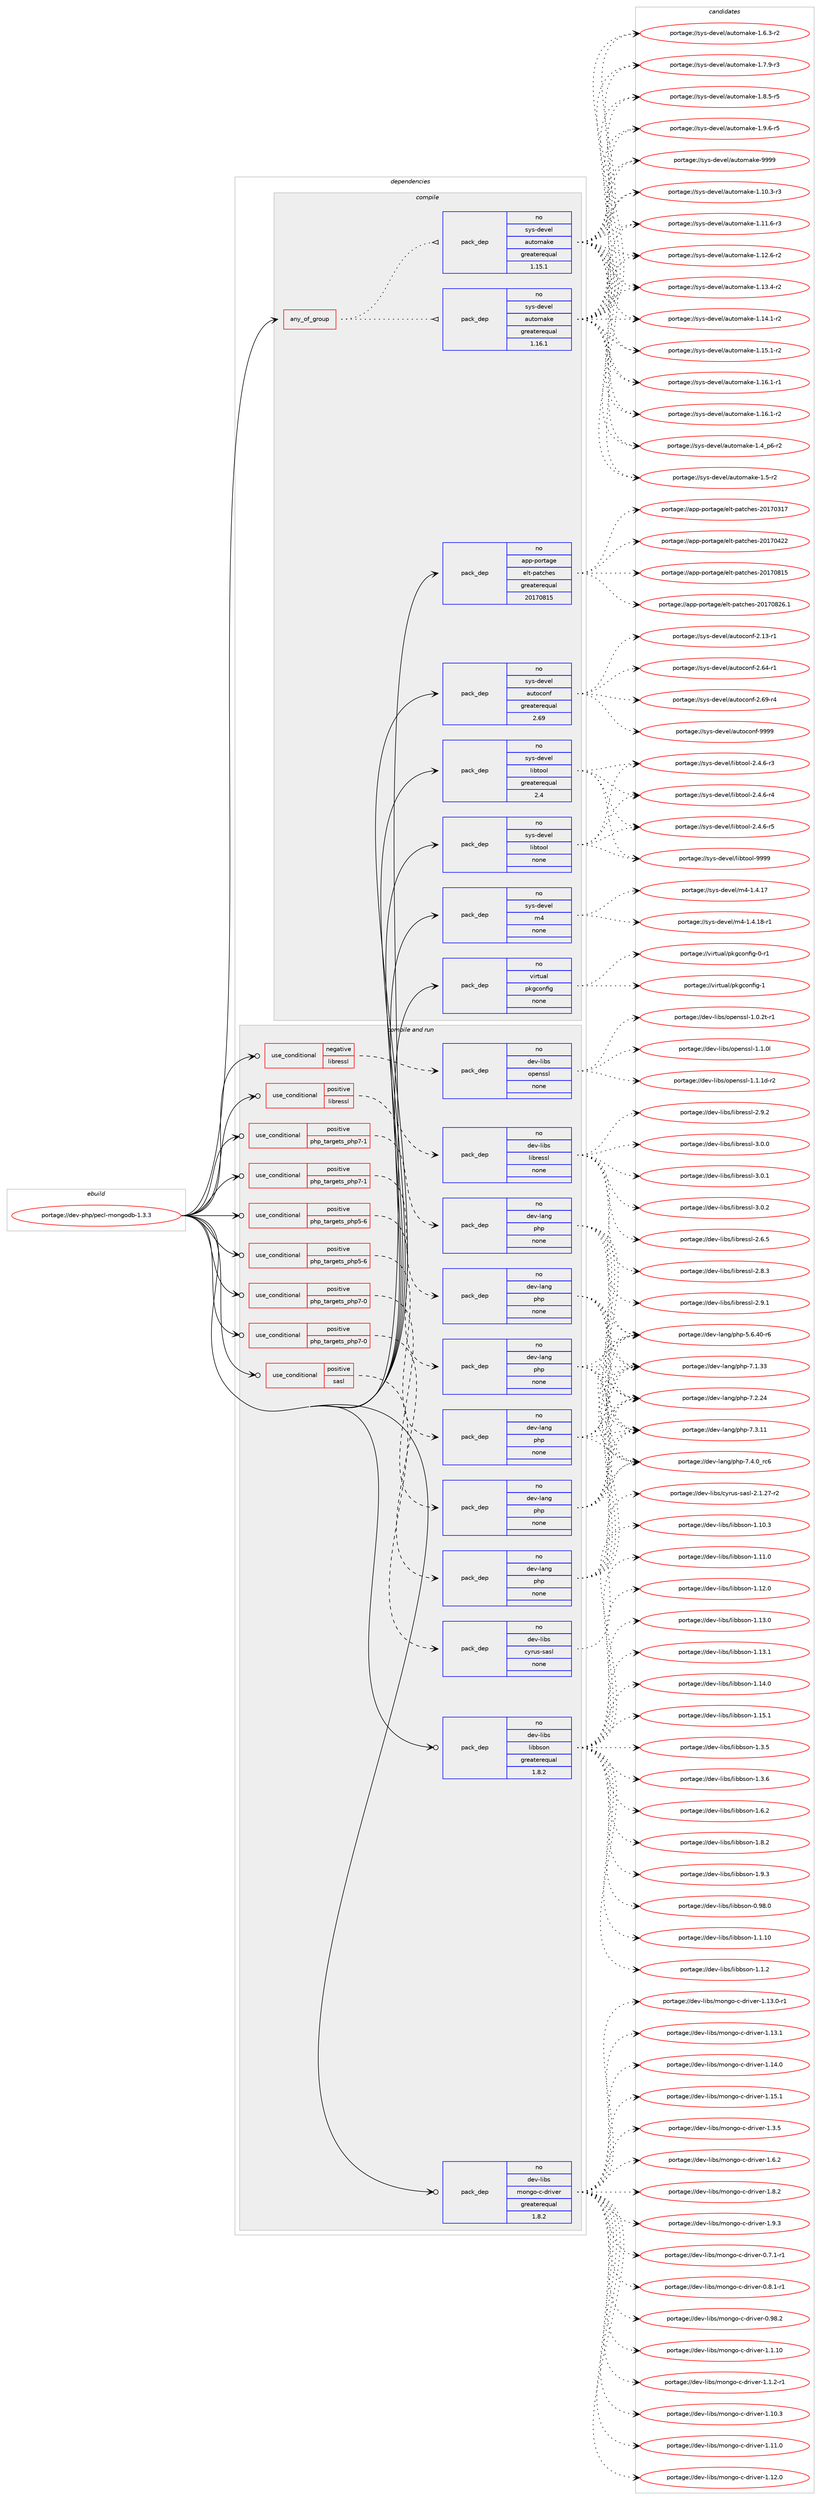 digraph prolog {

# *************
# Graph options
# *************

newrank=true;
concentrate=true;
compound=true;
graph [rankdir=LR,fontname=Helvetica,fontsize=10,ranksep=1.5];#, ranksep=2.5, nodesep=0.2];
edge  [arrowhead=vee];
node  [fontname=Helvetica,fontsize=10];

# **********
# The ebuild
# **********

subgraph cluster_leftcol {
color=gray;
rank=same;
label=<<i>ebuild</i>>;
id [label="portage://dev-php/pecl-mongodb-1.3.3", color=red, width=4, href="../dev-php/pecl-mongodb-1.3.3.svg"];
}

# ****************
# The dependencies
# ****************

subgraph cluster_midcol {
color=gray;
label=<<i>dependencies</i>>;
subgraph cluster_compile {
fillcolor="#eeeeee";
style=filled;
label=<<i>compile</i>>;
subgraph any3179 {
dependency125510 [label=<<TABLE BORDER="0" CELLBORDER="1" CELLSPACING="0" CELLPADDING="4"><TR><TD CELLPADDING="10">any_of_group</TD></TR></TABLE>>, shape=none, color=red];subgraph pack97944 {
dependency125511 [label=<<TABLE BORDER="0" CELLBORDER="1" CELLSPACING="0" CELLPADDING="4" WIDTH="220"><TR><TD ROWSPAN="6" CELLPADDING="30">pack_dep</TD></TR><TR><TD WIDTH="110">no</TD></TR><TR><TD>sys-devel</TD></TR><TR><TD>automake</TD></TR><TR><TD>greaterequal</TD></TR><TR><TD>1.16.1</TD></TR></TABLE>>, shape=none, color=blue];
}
dependency125510:e -> dependency125511:w [weight=20,style="dotted",arrowhead="oinv"];
subgraph pack97945 {
dependency125512 [label=<<TABLE BORDER="0" CELLBORDER="1" CELLSPACING="0" CELLPADDING="4" WIDTH="220"><TR><TD ROWSPAN="6" CELLPADDING="30">pack_dep</TD></TR><TR><TD WIDTH="110">no</TD></TR><TR><TD>sys-devel</TD></TR><TR><TD>automake</TD></TR><TR><TD>greaterequal</TD></TR><TR><TD>1.15.1</TD></TR></TABLE>>, shape=none, color=blue];
}
dependency125510:e -> dependency125512:w [weight=20,style="dotted",arrowhead="oinv"];
}
id:e -> dependency125510:w [weight=20,style="solid",arrowhead="vee"];
subgraph pack97946 {
dependency125513 [label=<<TABLE BORDER="0" CELLBORDER="1" CELLSPACING="0" CELLPADDING="4" WIDTH="220"><TR><TD ROWSPAN="6" CELLPADDING="30">pack_dep</TD></TR><TR><TD WIDTH="110">no</TD></TR><TR><TD>app-portage</TD></TR><TR><TD>elt-patches</TD></TR><TR><TD>greaterequal</TD></TR><TR><TD>20170815</TD></TR></TABLE>>, shape=none, color=blue];
}
id:e -> dependency125513:w [weight=20,style="solid",arrowhead="vee"];
subgraph pack97947 {
dependency125514 [label=<<TABLE BORDER="0" CELLBORDER="1" CELLSPACING="0" CELLPADDING="4" WIDTH="220"><TR><TD ROWSPAN="6" CELLPADDING="30">pack_dep</TD></TR><TR><TD WIDTH="110">no</TD></TR><TR><TD>sys-devel</TD></TR><TR><TD>autoconf</TD></TR><TR><TD>greaterequal</TD></TR><TR><TD>2.69</TD></TR></TABLE>>, shape=none, color=blue];
}
id:e -> dependency125514:w [weight=20,style="solid",arrowhead="vee"];
subgraph pack97948 {
dependency125515 [label=<<TABLE BORDER="0" CELLBORDER="1" CELLSPACING="0" CELLPADDING="4" WIDTH="220"><TR><TD ROWSPAN="6" CELLPADDING="30">pack_dep</TD></TR><TR><TD WIDTH="110">no</TD></TR><TR><TD>sys-devel</TD></TR><TR><TD>libtool</TD></TR><TR><TD>greaterequal</TD></TR><TR><TD>2.4</TD></TR></TABLE>>, shape=none, color=blue];
}
id:e -> dependency125515:w [weight=20,style="solid",arrowhead="vee"];
subgraph pack97949 {
dependency125516 [label=<<TABLE BORDER="0" CELLBORDER="1" CELLSPACING="0" CELLPADDING="4" WIDTH="220"><TR><TD ROWSPAN="6" CELLPADDING="30">pack_dep</TD></TR><TR><TD WIDTH="110">no</TD></TR><TR><TD>sys-devel</TD></TR><TR><TD>libtool</TD></TR><TR><TD>none</TD></TR><TR><TD></TD></TR></TABLE>>, shape=none, color=blue];
}
id:e -> dependency125516:w [weight=20,style="solid",arrowhead="vee"];
subgraph pack97950 {
dependency125517 [label=<<TABLE BORDER="0" CELLBORDER="1" CELLSPACING="0" CELLPADDING="4" WIDTH="220"><TR><TD ROWSPAN="6" CELLPADDING="30">pack_dep</TD></TR><TR><TD WIDTH="110">no</TD></TR><TR><TD>sys-devel</TD></TR><TR><TD>m4</TD></TR><TR><TD>none</TD></TR><TR><TD></TD></TR></TABLE>>, shape=none, color=blue];
}
id:e -> dependency125517:w [weight=20,style="solid",arrowhead="vee"];
subgraph pack97951 {
dependency125518 [label=<<TABLE BORDER="0" CELLBORDER="1" CELLSPACING="0" CELLPADDING="4" WIDTH="220"><TR><TD ROWSPAN="6" CELLPADDING="30">pack_dep</TD></TR><TR><TD WIDTH="110">no</TD></TR><TR><TD>virtual</TD></TR><TR><TD>pkgconfig</TD></TR><TR><TD>none</TD></TR><TR><TD></TD></TR></TABLE>>, shape=none, color=blue];
}
id:e -> dependency125518:w [weight=20,style="solid",arrowhead="vee"];
}
subgraph cluster_compileandrun {
fillcolor="#eeeeee";
style=filled;
label=<<i>compile and run</i>>;
subgraph cond24322 {
dependency125519 [label=<<TABLE BORDER="0" CELLBORDER="1" CELLSPACING="0" CELLPADDING="4"><TR><TD ROWSPAN="3" CELLPADDING="10">use_conditional</TD></TR><TR><TD>negative</TD></TR><TR><TD>libressl</TD></TR></TABLE>>, shape=none, color=red];
subgraph pack97952 {
dependency125520 [label=<<TABLE BORDER="0" CELLBORDER="1" CELLSPACING="0" CELLPADDING="4" WIDTH="220"><TR><TD ROWSPAN="6" CELLPADDING="30">pack_dep</TD></TR><TR><TD WIDTH="110">no</TD></TR><TR><TD>dev-libs</TD></TR><TR><TD>openssl</TD></TR><TR><TD>none</TD></TR><TR><TD></TD></TR></TABLE>>, shape=none, color=blue];
}
dependency125519:e -> dependency125520:w [weight=20,style="dashed",arrowhead="vee"];
}
id:e -> dependency125519:w [weight=20,style="solid",arrowhead="odotvee"];
subgraph cond24323 {
dependency125521 [label=<<TABLE BORDER="0" CELLBORDER="1" CELLSPACING="0" CELLPADDING="4"><TR><TD ROWSPAN="3" CELLPADDING="10">use_conditional</TD></TR><TR><TD>positive</TD></TR><TR><TD>libressl</TD></TR></TABLE>>, shape=none, color=red];
subgraph pack97953 {
dependency125522 [label=<<TABLE BORDER="0" CELLBORDER="1" CELLSPACING="0" CELLPADDING="4" WIDTH="220"><TR><TD ROWSPAN="6" CELLPADDING="30">pack_dep</TD></TR><TR><TD WIDTH="110">no</TD></TR><TR><TD>dev-libs</TD></TR><TR><TD>libressl</TD></TR><TR><TD>none</TD></TR><TR><TD></TD></TR></TABLE>>, shape=none, color=blue];
}
dependency125521:e -> dependency125522:w [weight=20,style="dashed",arrowhead="vee"];
}
id:e -> dependency125521:w [weight=20,style="solid",arrowhead="odotvee"];
subgraph cond24324 {
dependency125523 [label=<<TABLE BORDER="0" CELLBORDER="1" CELLSPACING="0" CELLPADDING="4"><TR><TD ROWSPAN="3" CELLPADDING="10">use_conditional</TD></TR><TR><TD>positive</TD></TR><TR><TD>php_targets_php5-6</TD></TR></TABLE>>, shape=none, color=red];
subgraph pack97954 {
dependency125524 [label=<<TABLE BORDER="0" CELLBORDER="1" CELLSPACING="0" CELLPADDING="4" WIDTH="220"><TR><TD ROWSPAN="6" CELLPADDING="30">pack_dep</TD></TR><TR><TD WIDTH="110">no</TD></TR><TR><TD>dev-lang</TD></TR><TR><TD>php</TD></TR><TR><TD>none</TD></TR><TR><TD></TD></TR></TABLE>>, shape=none, color=blue];
}
dependency125523:e -> dependency125524:w [weight=20,style="dashed",arrowhead="vee"];
}
id:e -> dependency125523:w [weight=20,style="solid",arrowhead="odotvee"];
subgraph cond24325 {
dependency125525 [label=<<TABLE BORDER="0" CELLBORDER="1" CELLSPACING="0" CELLPADDING="4"><TR><TD ROWSPAN="3" CELLPADDING="10">use_conditional</TD></TR><TR><TD>positive</TD></TR><TR><TD>php_targets_php5-6</TD></TR></TABLE>>, shape=none, color=red];
subgraph pack97955 {
dependency125526 [label=<<TABLE BORDER="0" CELLBORDER="1" CELLSPACING="0" CELLPADDING="4" WIDTH="220"><TR><TD ROWSPAN="6" CELLPADDING="30">pack_dep</TD></TR><TR><TD WIDTH="110">no</TD></TR><TR><TD>dev-lang</TD></TR><TR><TD>php</TD></TR><TR><TD>none</TD></TR><TR><TD></TD></TR></TABLE>>, shape=none, color=blue];
}
dependency125525:e -> dependency125526:w [weight=20,style="dashed",arrowhead="vee"];
}
id:e -> dependency125525:w [weight=20,style="solid",arrowhead="odotvee"];
subgraph cond24326 {
dependency125527 [label=<<TABLE BORDER="0" CELLBORDER="1" CELLSPACING="0" CELLPADDING="4"><TR><TD ROWSPAN="3" CELLPADDING="10">use_conditional</TD></TR><TR><TD>positive</TD></TR><TR><TD>php_targets_php7-0</TD></TR></TABLE>>, shape=none, color=red];
subgraph pack97956 {
dependency125528 [label=<<TABLE BORDER="0" CELLBORDER="1" CELLSPACING="0" CELLPADDING="4" WIDTH="220"><TR><TD ROWSPAN="6" CELLPADDING="30">pack_dep</TD></TR><TR><TD WIDTH="110">no</TD></TR><TR><TD>dev-lang</TD></TR><TR><TD>php</TD></TR><TR><TD>none</TD></TR><TR><TD></TD></TR></TABLE>>, shape=none, color=blue];
}
dependency125527:e -> dependency125528:w [weight=20,style="dashed",arrowhead="vee"];
}
id:e -> dependency125527:w [weight=20,style="solid",arrowhead="odotvee"];
subgraph cond24327 {
dependency125529 [label=<<TABLE BORDER="0" CELLBORDER="1" CELLSPACING="0" CELLPADDING="4"><TR><TD ROWSPAN="3" CELLPADDING="10">use_conditional</TD></TR><TR><TD>positive</TD></TR><TR><TD>php_targets_php7-0</TD></TR></TABLE>>, shape=none, color=red];
subgraph pack97957 {
dependency125530 [label=<<TABLE BORDER="0" CELLBORDER="1" CELLSPACING="0" CELLPADDING="4" WIDTH="220"><TR><TD ROWSPAN="6" CELLPADDING="30">pack_dep</TD></TR><TR><TD WIDTH="110">no</TD></TR><TR><TD>dev-lang</TD></TR><TR><TD>php</TD></TR><TR><TD>none</TD></TR><TR><TD></TD></TR></TABLE>>, shape=none, color=blue];
}
dependency125529:e -> dependency125530:w [weight=20,style="dashed",arrowhead="vee"];
}
id:e -> dependency125529:w [weight=20,style="solid",arrowhead="odotvee"];
subgraph cond24328 {
dependency125531 [label=<<TABLE BORDER="0" CELLBORDER="1" CELLSPACING="0" CELLPADDING="4"><TR><TD ROWSPAN="3" CELLPADDING="10">use_conditional</TD></TR><TR><TD>positive</TD></TR><TR><TD>php_targets_php7-1</TD></TR></TABLE>>, shape=none, color=red];
subgraph pack97958 {
dependency125532 [label=<<TABLE BORDER="0" CELLBORDER="1" CELLSPACING="0" CELLPADDING="4" WIDTH="220"><TR><TD ROWSPAN="6" CELLPADDING="30">pack_dep</TD></TR><TR><TD WIDTH="110">no</TD></TR><TR><TD>dev-lang</TD></TR><TR><TD>php</TD></TR><TR><TD>none</TD></TR><TR><TD></TD></TR></TABLE>>, shape=none, color=blue];
}
dependency125531:e -> dependency125532:w [weight=20,style="dashed",arrowhead="vee"];
}
id:e -> dependency125531:w [weight=20,style="solid",arrowhead="odotvee"];
subgraph cond24329 {
dependency125533 [label=<<TABLE BORDER="0" CELLBORDER="1" CELLSPACING="0" CELLPADDING="4"><TR><TD ROWSPAN="3" CELLPADDING="10">use_conditional</TD></TR><TR><TD>positive</TD></TR><TR><TD>php_targets_php7-1</TD></TR></TABLE>>, shape=none, color=red];
subgraph pack97959 {
dependency125534 [label=<<TABLE BORDER="0" CELLBORDER="1" CELLSPACING="0" CELLPADDING="4" WIDTH="220"><TR><TD ROWSPAN="6" CELLPADDING="30">pack_dep</TD></TR><TR><TD WIDTH="110">no</TD></TR><TR><TD>dev-lang</TD></TR><TR><TD>php</TD></TR><TR><TD>none</TD></TR><TR><TD></TD></TR></TABLE>>, shape=none, color=blue];
}
dependency125533:e -> dependency125534:w [weight=20,style="dashed",arrowhead="vee"];
}
id:e -> dependency125533:w [weight=20,style="solid",arrowhead="odotvee"];
subgraph cond24330 {
dependency125535 [label=<<TABLE BORDER="0" CELLBORDER="1" CELLSPACING="0" CELLPADDING="4"><TR><TD ROWSPAN="3" CELLPADDING="10">use_conditional</TD></TR><TR><TD>positive</TD></TR><TR><TD>sasl</TD></TR></TABLE>>, shape=none, color=red];
subgraph pack97960 {
dependency125536 [label=<<TABLE BORDER="0" CELLBORDER="1" CELLSPACING="0" CELLPADDING="4" WIDTH="220"><TR><TD ROWSPAN="6" CELLPADDING="30">pack_dep</TD></TR><TR><TD WIDTH="110">no</TD></TR><TR><TD>dev-libs</TD></TR><TR><TD>cyrus-sasl</TD></TR><TR><TD>none</TD></TR><TR><TD></TD></TR></TABLE>>, shape=none, color=blue];
}
dependency125535:e -> dependency125536:w [weight=20,style="dashed",arrowhead="vee"];
}
id:e -> dependency125535:w [weight=20,style="solid",arrowhead="odotvee"];
subgraph pack97961 {
dependency125537 [label=<<TABLE BORDER="0" CELLBORDER="1" CELLSPACING="0" CELLPADDING="4" WIDTH="220"><TR><TD ROWSPAN="6" CELLPADDING="30">pack_dep</TD></TR><TR><TD WIDTH="110">no</TD></TR><TR><TD>dev-libs</TD></TR><TR><TD>libbson</TD></TR><TR><TD>greaterequal</TD></TR><TR><TD>1.8.2</TD></TR></TABLE>>, shape=none, color=blue];
}
id:e -> dependency125537:w [weight=20,style="solid",arrowhead="odotvee"];
subgraph pack97962 {
dependency125538 [label=<<TABLE BORDER="0" CELLBORDER="1" CELLSPACING="0" CELLPADDING="4" WIDTH="220"><TR><TD ROWSPAN="6" CELLPADDING="30">pack_dep</TD></TR><TR><TD WIDTH="110">no</TD></TR><TR><TD>dev-libs</TD></TR><TR><TD>mongo-c-driver</TD></TR><TR><TD>greaterequal</TD></TR><TR><TD>1.8.2</TD></TR></TABLE>>, shape=none, color=blue];
}
id:e -> dependency125538:w [weight=20,style="solid",arrowhead="odotvee"];
}
subgraph cluster_run {
fillcolor="#eeeeee";
style=filled;
label=<<i>run</i>>;
}
}

# **************
# The candidates
# **************

subgraph cluster_choices {
rank=same;
color=gray;
label=<<i>candidates</i>>;

subgraph choice97944 {
color=black;
nodesep=1;
choiceportage11512111545100101118101108479711711611110997107101454946494846514511451 [label="portage://sys-devel/automake-1.10.3-r3", color=red, width=4,href="../sys-devel/automake-1.10.3-r3.svg"];
choiceportage11512111545100101118101108479711711611110997107101454946494946544511451 [label="portage://sys-devel/automake-1.11.6-r3", color=red, width=4,href="../sys-devel/automake-1.11.6-r3.svg"];
choiceportage11512111545100101118101108479711711611110997107101454946495046544511450 [label="portage://sys-devel/automake-1.12.6-r2", color=red, width=4,href="../sys-devel/automake-1.12.6-r2.svg"];
choiceportage11512111545100101118101108479711711611110997107101454946495146524511450 [label="portage://sys-devel/automake-1.13.4-r2", color=red, width=4,href="../sys-devel/automake-1.13.4-r2.svg"];
choiceportage11512111545100101118101108479711711611110997107101454946495246494511450 [label="portage://sys-devel/automake-1.14.1-r2", color=red, width=4,href="../sys-devel/automake-1.14.1-r2.svg"];
choiceportage11512111545100101118101108479711711611110997107101454946495346494511450 [label="portage://sys-devel/automake-1.15.1-r2", color=red, width=4,href="../sys-devel/automake-1.15.1-r2.svg"];
choiceportage11512111545100101118101108479711711611110997107101454946495446494511449 [label="portage://sys-devel/automake-1.16.1-r1", color=red, width=4,href="../sys-devel/automake-1.16.1-r1.svg"];
choiceportage11512111545100101118101108479711711611110997107101454946495446494511450 [label="portage://sys-devel/automake-1.16.1-r2", color=red, width=4,href="../sys-devel/automake-1.16.1-r2.svg"];
choiceportage115121115451001011181011084797117116111109971071014549465295112544511450 [label="portage://sys-devel/automake-1.4_p6-r2", color=red, width=4,href="../sys-devel/automake-1.4_p6-r2.svg"];
choiceportage11512111545100101118101108479711711611110997107101454946534511450 [label="portage://sys-devel/automake-1.5-r2", color=red, width=4,href="../sys-devel/automake-1.5-r2.svg"];
choiceportage115121115451001011181011084797117116111109971071014549465446514511450 [label="portage://sys-devel/automake-1.6.3-r2", color=red, width=4,href="../sys-devel/automake-1.6.3-r2.svg"];
choiceportage115121115451001011181011084797117116111109971071014549465546574511451 [label="portage://sys-devel/automake-1.7.9-r3", color=red, width=4,href="../sys-devel/automake-1.7.9-r3.svg"];
choiceportage115121115451001011181011084797117116111109971071014549465646534511453 [label="portage://sys-devel/automake-1.8.5-r5", color=red, width=4,href="../sys-devel/automake-1.8.5-r5.svg"];
choiceportage115121115451001011181011084797117116111109971071014549465746544511453 [label="portage://sys-devel/automake-1.9.6-r5", color=red, width=4,href="../sys-devel/automake-1.9.6-r5.svg"];
choiceportage115121115451001011181011084797117116111109971071014557575757 [label="portage://sys-devel/automake-9999", color=red, width=4,href="../sys-devel/automake-9999.svg"];
dependency125511:e -> choiceportage11512111545100101118101108479711711611110997107101454946494846514511451:w [style=dotted,weight="100"];
dependency125511:e -> choiceportage11512111545100101118101108479711711611110997107101454946494946544511451:w [style=dotted,weight="100"];
dependency125511:e -> choiceportage11512111545100101118101108479711711611110997107101454946495046544511450:w [style=dotted,weight="100"];
dependency125511:e -> choiceportage11512111545100101118101108479711711611110997107101454946495146524511450:w [style=dotted,weight="100"];
dependency125511:e -> choiceportage11512111545100101118101108479711711611110997107101454946495246494511450:w [style=dotted,weight="100"];
dependency125511:e -> choiceportage11512111545100101118101108479711711611110997107101454946495346494511450:w [style=dotted,weight="100"];
dependency125511:e -> choiceportage11512111545100101118101108479711711611110997107101454946495446494511449:w [style=dotted,weight="100"];
dependency125511:e -> choiceportage11512111545100101118101108479711711611110997107101454946495446494511450:w [style=dotted,weight="100"];
dependency125511:e -> choiceportage115121115451001011181011084797117116111109971071014549465295112544511450:w [style=dotted,weight="100"];
dependency125511:e -> choiceportage11512111545100101118101108479711711611110997107101454946534511450:w [style=dotted,weight="100"];
dependency125511:e -> choiceportage115121115451001011181011084797117116111109971071014549465446514511450:w [style=dotted,weight="100"];
dependency125511:e -> choiceportage115121115451001011181011084797117116111109971071014549465546574511451:w [style=dotted,weight="100"];
dependency125511:e -> choiceportage115121115451001011181011084797117116111109971071014549465646534511453:w [style=dotted,weight="100"];
dependency125511:e -> choiceportage115121115451001011181011084797117116111109971071014549465746544511453:w [style=dotted,weight="100"];
dependency125511:e -> choiceportage115121115451001011181011084797117116111109971071014557575757:w [style=dotted,weight="100"];
}
subgraph choice97945 {
color=black;
nodesep=1;
choiceportage11512111545100101118101108479711711611110997107101454946494846514511451 [label="portage://sys-devel/automake-1.10.3-r3", color=red, width=4,href="../sys-devel/automake-1.10.3-r3.svg"];
choiceportage11512111545100101118101108479711711611110997107101454946494946544511451 [label="portage://sys-devel/automake-1.11.6-r3", color=red, width=4,href="../sys-devel/automake-1.11.6-r3.svg"];
choiceportage11512111545100101118101108479711711611110997107101454946495046544511450 [label="portage://sys-devel/automake-1.12.6-r2", color=red, width=4,href="../sys-devel/automake-1.12.6-r2.svg"];
choiceportage11512111545100101118101108479711711611110997107101454946495146524511450 [label="portage://sys-devel/automake-1.13.4-r2", color=red, width=4,href="../sys-devel/automake-1.13.4-r2.svg"];
choiceportage11512111545100101118101108479711711611110997107101454946495246494511450 [label="portage://sys-devel/automake-1.14.1-r2", color=red, width=4,href="../sys-devel/automake-1.14.1-r2.svg"];
choiceportage11512111545100101118101108479711711611110997107101454946495346494511450 [label="portage://sys-devel/automake-1.15.1-r2", color=red, width=4,href="../sys-devel/automake-1.15.1-r2.svg"];
choiceportage11512111545100101118101108479711711611110997107101454946495446494511449 [label="portage://sys-devel/automake-1.16.1-r1", color=red, width=4,href="../sys-devel/automake-1.16.1-r1.svg"];
choiceportage11512111545100101118101108479711711611110997107101454946495446494511450 [label="portage://sys-devel/automake-1.16.1-r2", color=red, width=4,href="../sys-devel/automake-1.16.1-r2.svg"];
choiceportage115121115451001011181011084797117116111109971071014549465295112544511450 [label="portage://sys-devel/automake-1.4_p6-r2", color=red, width=4,href="../sys-devel/automake-1.4_p6-r2.svg"];
choiceportage11512111545100101118101108479711711611110997107101454946534511450 [label="portage://sys-devel/automake-1.5-r2", color=red, width=4,href="../sys-devel/automake-1.5-r2.svg"];
choiceportage115121115451001011181011084797117116111109971071014549465446514511450 [label="portage://sys-devel/automake-1.6.3-r2", color=red, width=4,href="../sys-devel/automake-1.6.3-r2.svg"];
choiceportage115121115451001011181011084797117116111109971071014549465546574511451 [label="portage://sys-devel/automake-1.7.9-r3", color=red, width=4,href="../sys-devel/automake-1.7.9-r3.svg"];
choiceportage115121115451001011181011084797117116111109971071014549465646534511453 [label="portage://sys-devel/automake-1.8.5-r5", color=red, width=4,href="../sys-devel/automake-1.8.5-r5.svg"];
choiceportage115121115451001011181011084797117116111109971071014549465746544511453 [label="portage://sys-devel/automake-1.9.6-r5", color=red, width=4,href="../sys-devel/automake-1.9.6-r5.svg"];
choiceportage115121115451001011181011084797117116111109971071014557575757 [label="portage://sys-devel/automake-9999", color=red, width=4,href="../sys-devel/automake-9999.svg"];
dependency125512:e -> choiceportage11512111545100101118101108479711711611110997107101454946494846514511451:w [style=dotted,weight="100"];
dependency125512:e -> choiceportage11512111545100101118101108479711711611110997107101454946494946544511451:w [style=dotted,weight="100"];
dependency125512:e -> choiceportage11512111545100101118101108479711711611110997107101454946495046544511450:w [style=dotted,weight="100"];
dependency125512:e -> choiceportage11512111545100101118101108479711711611110997107101454946495146524511450:w [style=dotted,weight="100"];
dependency125512:e -> choiceportage11512111545100101118101108479711711611110997107101454946495246494511450:w [style=dotted,weight="100"];
dependency125512:e -> choiceportage11512111545100101118101108479711711611110997107101454946495346494511450:w [style=dotted,weight="100"];
dependency125512:e -> choiceportage11512111545100101118101108479711711611110997107101454946495446494511449:w [style=dotted,weight="100"];
dependency125512:e -> choiceportage11512111545100101118101108479711711611110997107101454946495446494511450:w [style=dotted,weight="100"];
dependency125512:e -> choiceportage115121115451001011181011084797117116111109971071014549465295112544511450:w [style=dotted,weight="100"];
dependency125512:e -> choiceportage11512111545100101118101108479711711611110997107101454946534511450:w [style=dotted,weight="100"];
dependency125512:e -> choiceportage115121115451001011181011084797117116111109971071014549465446514511450:w [style=dotted,weight="100"];
dependency125512:e -> choiceportage115121115451001011181011084797117116111109971071014549465546574511451:w [style=dotted,weight="100"];
dependency125512:e -> choiceportage115121115451001011181011084797117116111109971071014549465646534511453:w [style=dotted,weight="100"];
dependency125512:e -> choiceportage115121115451001011181011084797117116111109971071014549465746544511453:w [style=dotted,weight="100"];
dependency125512:e -> choiceportage115121115451001011181011084797117116111109971071014557575757:w [style=dotted,weight="100"];
}
subgraph choice97946 {
color=black;
nodesep=1;
choiceportage97112112451121111141169710310147101108116451129711699104101115455048495548514955 [label="portage://app-portage/elt-patches-20170317", color=red, width=4,href="../app-portage/elt-patches-20170317.svg"];
choiceportage97112112451121111141169710310147101108116451129711699104101115455048495548525050 [label="portage://app-portage/elt-patches-20170422", color=red, width=4,href="../app-portage/elt-patches-20170422.svg"];
choiceportage97112112451121111141169710310147101108116451129711699104101115455048495548564953 [label="portage://app-portage/elt-patches-20170815", color=red, width=4,href="../app-portage/elt-patches-20170815.svg"];
choiceportage971121124511211111411697103101471011081164511297116991041011154550484955485650544649 [label="portage://app-portage/elt-patches-20170826.1", color=red, width=4,href="../app-portage/elt-patches-20170826.1.svg"];
dependency125513:e -> choiceportage97112112451121111141169710310147101108116451129711699104101115455048495548514955:w [style=dotted,weight="100"];
dependency125513:e -> choiceportage97112112451121111141169710310147101108116451129711699104101115455048495548525050:w [style=dotted,weight="100"];
dependency125513:e -> choiceportage97112112451121111141169710310147101108116451129711699104101115455048495548564953:w [style=dotted,weight="100"];
dependency125513:e -> choiceportage971121124511211111411697103101471011081164511297116991041011154550484955485650544649:w [style=dotted,weight="100"];
}
subgraph choice97947 {
color=black;
nodesep=1;
choiceportage1151211154510010111810110847971171161119911111010245504649514511449 [label="portage://sys-devel/autoconf-2.13-r1", color=red, width=4,href="../sys-devel/autoconf-2.13-r1.svg"];
choiceportage1151211154510010111810110847971171161119911111010245504654524511449 [label="portage://sys-devel/autoconf-2.64-r1", color=red, width=4,href="../sys-devel/autoconf-2.64-r1.svg"];
choiceportage1151211154510010111810110847971171161119911111010245504654574511452 [label="portage://sys-devel/autoconf-2.69-r4", color=red, width=4,href="../sys-devel/autoconf-2.69-r4.svg"];
choiceportage115121115451001011181011084797117116111991111101024557575757 [label="portage://sys-devel/autoconf-9999", color=red, width=4,href="../sys-devel/autoconf-9999.svg"];
dependency125514:e -> choiceportage1151211154510010111810110847971171161119911111010245504649514511449:w [style=dotted,weight="100"];
dependency125514:e -> choiceportage1151211154510010111810110847971171161119911111010245504654524511449:w [style=dotted,weight="100"];
dependency125514:e -> choiceportage1151211154510010111810110847971171161119911111010245504654574511452:w [style=dotted,weight="100"];
dependency125514:e -> choiceportage115121115451001011181011084797117116111991111101024557575757:w [style=dotted,weight="100"];
}
subgraph choice97948 {
color=black;
nodesep=1;
choiceportage1151211154510010111810110847108105981161111111084550465246544511451 [label="portage://sys-devel/libtool-2.4.6-r3", color=red, width=4,href="../sys-devel/libtool-2.4.6-r3.svg"];
choiceportage1151211154510010111810110847108105981161111111084550465246544511452 [label="portage://sys-devel/libtool-2.4.6-r4", color=red, width=4,href="../sys-devel/libtool-2.4.6-r4.svg"];
choiceportage1151211154510010111810110847108105981161111111084550465246544511453 [label="portage://sys-devel/libtool-2.4.6-r5", color=red, width=4,href="../sys-devel/libtool-2.4.6-r5.svg"];
choiceportage1151211154510010111810110847108105981161111111084557575757 [label="portage://sys-devel/libtool-9999", color=red, width=4,href="../sys-devel/libtool-9999.svg"];
dependency125515:e -> choiceportage1151211154510010111810110847108105981161111111084550465246544511451:w [style=dotted,weight="100"];
dependency125515:e -> choiceportage1151211154510010111810110847108105981161111111084550465246544511452:w [style=dotted,weight="100"];
dependency125515:e -> choiceportage1151211154510010111810110847108105981161111111084550465246544511453:w [style=dotted,weight="100"];
dependency125515:e -> choiceportage1151211154510010111810110847108105981161111111084557575757:w [style=dotted,weight="100"];
}
subgraph choice97949 {
color=black;
nodesep=1;
choiceportage1151211154510010111810110847108105981161111111084550465246544511451 [label="portage://sys-devel/libtool-2.4.6-r3", color=red, width=4,href="../sys-devel/libtool-2.4.6-r3.svg"];
choiceportage1151211154510010111810110847108105981161111111084550465246544511452 [label="portage://sys-devel/libtool-2.4.6-r4", color=red, width=4,href="../sys-devel/libtool-2.4.6-r4.svg"];
choiceportage1151211154510010111810110847108105981161111111084550465246544511453 [label="portage://sys-devel/libtool-2.4.6-r5", color=red, width=4,href="../sys-devel/libtool-2.4.6-r5.svg"];
choiceportage1151211154510010111810110847108105981161111111084557575757 [label="portage://sys-devel/libtool-9999", color=red, width=4,href="../sys-devel/libtool-9999.svg"];
dependency125516:e -> choiceportage1151211154510010111810110847108105981161111111084550465246544511451:w [style=dotted,weight="100"];
dependency125516:e -> choiceportage1151211154510010111810110847108105981161111111084550465246544511452:w [style=dotted,weight="100"];
dependency125516:e -> choiceportage1151211154510010111810110847108105981161111111084550465246544511453:w [style=dotted,weight="100"];
dependency125516:e -> choiceportage1151211154510010111810110847108105981161111111084557575757:w [style=dotted,weight="100"];
}
subgraph choice97950 {
color=black;
nodesep=1;
choiceportage11512111545100101118101108471095245494652464955 [label="portage://sys-devel/m4-1.4.17", color=red, width=4,href="../sys-devel/m4-1.4.17.svg"];
choiceportage115121115451001011181011084710952454946524649564511449 [label="portage://sys-devel/m4-1.4.18-r1", color=red, width=4,href="../sys-devel/m4-1.4.18-r1.svg"];
dependency125517:e -> choiceportage11512111545100101118101108471095245494652464955:w [style=dotted,weight="100"];
dependency125517:e -> choiceportage115121115451001011181011084710952454946524649564511449:w [style=dotted,weight="100"];
}
subgraph choice97951 {
color=black;
nodesep=1;
choiceportage11810511411611797108471121071039911111010210510345484511449 [label="portage://virtual/pkgconfig-0-r1", color=red, width=4,href="../virtual/pkgconfig-0-r1.svg"];
choiceportage1181051141161179710847112107103991111101021051034549 [label="portage://virtual/pkgconfig-1", color=red, width=4,href="../virtual/pkgconfig-1.svg"];
dependency125518:e -> choiceportage11810511411611797108471121071039911111010210510345484511449:w [style=dotted,weight="100"];
dependency125518:e -> choiceportage1181051141161179710847112107103991111101021051034549:w [style=dotted,weight="100"];
}
subgraph choice97952 {
color=black;
nodesep=1;
choiceportage1001011184510810598115471111121011101151151084549464846501164511449 [label="portage://dev-libs/openssl-1.0.2t-r1", color=red, width=4,href="../dev-libs/openssl-1.0.2t-r1.svg"];
choiceportage100101118451081059811547111112101110115115108454946494648108 [label="portage://dev-libs/openssl-1.1.0l", color=red, width=4,href="../dev-libs/openssl-1.1.0l.svg"];
choiceportage1001011184510810598115471111121011101151151084549464946491004511450 [label="portage://dev-libs/openssl-1.1.1d-r2", color=red, width=4,href="../dev-libs/openssl-1.1.1d-r2.svg"];
dependency125520:e -> choiceportage1001011184510810598115471111121011101151151084549464846501164511449:w [style=dotted,weight="100"];
dependency125520:e -> choiceportage100101118451081059811547111112101110115115108454946494648108:w [style=dotted,weight="100"];
dependency125520:e -> choiceportage1001011184510810598115471111121011101151151084549464946491004511450:w [style=dotted,weight="100"];
}
subgraph choice97953 {
color=black;
nodesep=1;
choiceportage10010111845108105981154710810598114101115115108455046544653 [label="portage://dev-libs/libressl-2.6.5", color=red, width=4,href="../dev-libs/libressl-2.6.5.svg"];
choiceportage10010111845108105981154710810598114101115115108455046564651 [label="portage://dev-libs/libressl-2.8.3", color=red, width=4,href="../dev-libs/libressl-2.8.3.svg"];
choiceportage10010111845108105981154710810598114101115115108455046574649 [label="portage://dev-libs/libressl-2.9.1", color=red, width=4,href="../dev-libs/libressl-2.9.1.svg"];
choiceportage10010111845108105981154710810598114101115115108455046574650 [label="portage://dev-libs/libressl-2.9.2", color=red, width=4,href="../dev-libs/libressl-2.9.2.svg"];
choiceportage10010111845108105981154710810598114101115115108455146484648 [label="portage://dev-libs/libressl-3.0.0", color=red, width=4,href="../dev-libs/libressl-3.0.0.svg"];
choiceportage10010111845108105981154710810598114101115115108455146484649 [label="portage://dev-libs/libressl-3.0.1", color=red, width=4,href="../dev-libs/libressl-3.0.1.svg"];
choiceportage10010111845108105981154710810598114101115115108455146484650 [label="portage://dev-libs/libressl-3.0.2", color=red, width=4,href="../dev-libs/libressl-3.0.2.svg"];
dependency125522:e -> choiceportage10010111845108105981154710810598114101115115108455046544653:w [style=dotted,weight="100"];
dependency125522:e -> choiceportage10010111845108105981154710810598114101115115108455046564651:w [style=dotted,weight="100"];
dependency125522:e -> choiceportage10010111845108105981154710810598114101115115108455046574649:w [style=dotted,weight="100"];
dependency125522:e -> choiceportage10010111845108105981154710810598114101115115108455046574650:w [style=dotted,weight="100"];
dependency125522:e -> choiceportage10010111845108105981154710810598114101115115108455146484648:w [style=dotted,weight="100"];
dependency125522:e -> choiceportage10010111845108105981154710810598114101115115108455146484649:w [style=dotted,weight="100"];
dependency125522:e -> choiceportage10010111845108105981154710810598114101115115108455146484650:w [style=dotted,weight="100"];
}
subgraph choice97954 {
color=black;
nodesep=1;
choiceportage100101118451089711010347112104112455346544652484511454 [label="portage://dev-lang/php-5.6.40-r6", color=red, width=4,href="../dev-lang/php-5.6.40-r6.svg"];
choiceportage10010111845108971101034711210411245554649465151 [label="portage://dev-lang/php-7.1.33", color=red, width=4,href="../dev-lang/php-7.1.33.svg"];
choiceportage10010111845108971101034711210411245554650465052 [label="portage://dev-lang/php-7.2.24", color=red, width=4,href="../dev-lang/php-7.2.24.svg"];
choiceportage10010111845108971101034711210411245554651464949 [label="portage://dev-lang/php-7.3.11", color=red, width=4,href="../dev-lang/php-7.3.11.svg"];
choiceportage100101118451089711010347112104112455546524648951149954 [label="portage://dev-lang/php-7.4.0_rc6", color=red, width=4,href="../dev-lang/php-7.4.0_rc6.svg"];
dependency125524:e -> choiceportage100101118451089711010347112104112455346544652484511454:w [style=dotted,weight="100"];
dependency125524:e -> choiceportage10010111845108971101034711210411245554649465151:w [style=dotted,weight="100"];
dependency125524:e -> choiceportage10010111845108971101034711210411245554650465052:w [style=dotted,weight="100"];
dependency125524:e -> choiceportage10010111845108971101034711210411245554651464949:w [style=dotted,weight="100"];
dependency125524:e -> choiceportage100101118451089711010347112104112455546524648951149954:w [style=dotted,weight="100"];
}
subgraph choice97955 {
color=black;
nodesep=1;
choiceportage100101118451089711010347112104112455346544652484511454 [label="portage://dev-lang/php-5.6.40-r6", color=red, width=4,href="../dev-lang/php-5.6.40-r6.svg"];
choiceportage10010111845108971101034711210411245554649465151 [label="portage://dev-lang/php-7.1.33", color=red, width=4,href="../dev-lang/php-7.1.33.svg"];
choiceportage10010111845108971101034711210411245554650465052 [label="portage://dev-lang/php-7.2.24", color=red, width=4,href="../dev-lang/php-7.2.24.svg"];
choiceportage10010111845108971101034711210411245554651464949 [label="portage://dev-lang/php-7.3.11", color=red, width=4,href="../dev-lang/php-7.3.11.svg"];
choiceportage100101118451089711010347112104112455546524648951149954 [label="portage://dev-lang/php-7.4.0_rc6", color=red, width=4,href="../dev-lang/php-7.4.0_rc6.svg"];
dependency125526:e -> choiceportage100101118451089711010347112104112455346544652484511454:w [style=dotted,weight="100"];
dependency125526:e -> choiceportage10010111845108971101034711210411245554649465151:w [style=dotted,weight="100"];
dependency125526:e -> choiceportage10010111845108971101034711210411245554650465052:w [style=dotted,weight="100"];
dependency125526:e -> choiceportage10010111845108971101034711210411245554651464949:w [style=dotted,weight="100"];
dependency125526:e -> choiceportage100101118451089711010347112104112455546524648951149954:w [style=dotted,weight="100"];
}
subgraph choice97956 {
color=black;
nodesep=1;
choiceportage100101118451089711010347112104112455346544652484511454 [label="portage://dev-lang/php-5.6.40-r6", color=red, width=4,href="../dev-lang/php-5.6.40-r6.svg"];
choiceportage10010111845108971101034711210411245554649465151 [label="portage://dev-lang/php-7.1.33", color=red, width=4,href="../dev-lang/php-7.1.33.svg"];
choiceportage10010111845108971101034711210411245554650465052 [label="portage://dev-lang/php-7.2.24", color=red, width=4,href="../dev-lang/php-7.2.24.svg"];
choiceportage10010111845108971101034711210411245554651464949 [label="portage://dev-lang/php-7.3.11", color=red, width=4,href="../dev-lang/php-7.3.11.svg"];
choiceportage100101118451089711010347112104112455546524648951149954 [label="portage://dev-lang/php-7.4.0_rc6", color=red, width=4,href="../dev-lang/php-7.4.0_rc6.svg"];
dependency125528:e -> choiceportage100101118451089711010347112104112455346544652484511454:w [style=dotted,weight="100"];
dependency125528:e -> choiceportage10010111845108971101034711210411245554649465151:w [style=dotted,weight="100"];
dependency125528:e -> choiceportage10010111845108971101034711210411245554650465052:w [style=dotted,weight="100"];
dependency125528:e -> choiceportage10010111845108971101034711210411245554651464949:w [style=dotted,weight="100"];
dependency125528:e -> choiceportage100101118451089711010347112104112455546524648951149954:w [style=dotted,weight="100"];
}
subgraph choice97957 {
color=black;
nodesep=1;
choiceportage100101118451089711010347112104112455346544652484511454 [label="portage://dev-lang/php-5.6.40-r6", color=red, width=4,href="../dev-lang/php-5.6.40-r6.svg"];
choiceportage10010111845108971101034711210411245554649465151 [label="portage://dev-lang/php-7.1.33", color=red, width=4,href="../dev-lang/php-7.1.33.svg"];
choiceportage10010111845108971101034711210411245554650465052 [label="portage://dev-lang/php-7.2.24", color=red, width=4,href="../dev-lang/php-7.2.24.svg"];
choiceportage10010111845108971101034711210411245554651464949 [label="portage://dev-lang/php-7.3.11", color=red, width=4,href="../dev-lang/php-7.3.11.svg"];
choiceportage100101118451089711010347112104112455546524648951149954 [label="portage://dev-lang/php-7.4.0_rc6", color=red, width=4,href="../dev-lang/php-7.4.0_rc6.svg"];
dependency125530:e -> choiceportage100101118451089711010347112104112455346544652484511454:w [style=dotted,weight="100"];
dependency125530:e -> choiceportage10010111845108971101034711210411245554649465151:w [style=dotted,weight="100"];
dependency125530:e -> choiceportage10010111845108971101034711210411245554650465052:w [style=dotted,weight="100"];
dependency125530:e -> choiceportage10010111845108971101034711210411245554651464949:w [style=dotted,weight="100"];
dependency125530:e -> choiceportage100101118451089711010347112104112455546524648951149954:w [style=dotted,weight="100"];
}
subgraph choice97958 {
color=black;
nodesep=1;
choiceportage100101118451089711010347112104112455346544652484511454 [label="portage://dev-lang/php-5.6.40-r6", color=red, width=4,href="../dev-lang/php-5.6.40-r6.svg"];
choiceportage10010111845108971101034711210411245554649465151 [label="portage://dev-lang/php-7.1.33", color=red, width=4,href="../dev-lang/php-7.1.33.svg"];
choiceportage10010111845108971101034711210411245554650465052 [label="portage://dev-lang/php-7.2.24", color=red, width=4,href="../dev-lang/php-7.2.24.svg"];
choiceportage10010111845108971101034711210411245554651464949 [label="portage://dev-lang/php-7.3.11", color=red, width=4,href="../dev-lang/php-7.3.11.svg"];
choiceportage100101118451089711010347112104112455546524648951149954 [label="portage://dev-lang/php-7.4.0_rc6", color=red, width=4,href="../dev-lang/php-7.4.0_rc6.svg"];
dependency125532:e -> choiceportage100101118451089711010347112104112455346544652484511454:w [style=dotted,weight="100"];
dependency125532:e -> choiceportage10010111845108971101034711210411245554649465151:w [style=dotted,weight="100"];
dependency125532:e -> choiceportage10010111845108971101034711210411245554650465052:w [style=dotted,weight="100"];
dependency125532:e -> choiceportage10010111845108971101034711210411245554651464949:w [style=dotted,weight="100"];
dependency125532:e -> choiceportage100101118451089711010347112104112455546524648951149954:w [style=dotted,weight="100"];
}
subgraph choice97959 {
color=black;
nodesep=1;
choiceportage100101118451089711010347112104112455346544652484511454 [label="portage://dev-lang/php-5.6.40-r6", color=red, width=4,href="../dev-lang/php-5.6.40-r6.svg"];
choiceportage10010111845108971101034711210411245554649465151 [label="portage://dev-lang/php-7.1.33", color=red, width=4,href="../dev-lang/php-7.1.33.svg"];
choiceportage10010111845108971101034711210411245554650465052 [label="portage://dev-lang/php-7.2.24", color=red, width=4,href="../dev-lang/php-7.2.24.svg"];
choiceportage10010111845108971101034711210411245554651464949 [label="portage://dev-lang/php-7.3.11", color=red, width=4,href="../dev-lang/php-7.3.11.svg"];
choiceportage100101118451089711010347112104112455546524648951149954 [label="portage://dev-lang/php-7.4.0_rc6", color=red, width=4,href="../dev-lang/php-7.4.0_rc6.svg"];
dependency125534:e -> choiceportage100101118451089711010347112104112455346544652484511454:w [style=dotted,weight="100"];
dependency125534:e -> choiceportage10010111845108971101034711210411245554649465151:w [style=dotted,weight="100"];
dependency125534:e -> choiceportage10010111845108971101034711210411245554650465052:w [style=dotted,weight="100"];
dependency125534:e -> choiceportage10010111845108971101034711210411245554651464949:w [style=dotted,weight="100"];
dependency125534:e -> choiceportage100101118451089711010347112104112455546524648951149954:w [style=dotted,weight="100"];
}
subgraph choice97960 {
color=black;
nodesep=1;
choiceportage100101118451081059811547991211141171154511597115108455046494650554511450 [label="portage://dev-libs/cyrus-sasl-2.1.27-r2", color=red, width=4,href="../dev-libs/cyrus-sasl-2.1.27-r2.svg"];
dependency125536:e -> choiceportage100101118451081059811547991211141171154511597115108455046494650554511450:w [style=dotted,weight="100"];
}
subgraph choice97961 {
color=black;
nodesep=1;
choiceportage100101118451081059811547108105989811511111045484657564648 [label="portage://dev-libs/libbson-0.98.0", color=red, width=4,href="../dev-libs/libbson-0.98.0.svg"];
choiceportage100101118451081059811547108105989811511111045494649464948 [label="portage://dev-libs/libbson-1.1.10", color=red, width=4,href="../dev-libs/libbson-1.1.10.svg"];
choiceportage1001011184510810598115471081059898115111110454946494650 [label="portage://dev-libs/libbson-1.1.2", color=red, width=4,href="../dev-libs/libbson-1.1.2.svg"];
choiceportage100101118451081059811547108105989811511111045494649484651 [label="portage://dev-libs/libbson-1.10.3", color=red, width=4,href="../dev-libs/libbson-1.10.3.svg"];
choiceportage100101118451081059811547108105989811511111045494649494648 [label="portage://dev-libs/libbson-1.11.0", color=red, width=4,href="../dev-libs/libbson-1.11.0.svg"];
choiceportage100101118451081059811547108105989811511111045494649504648 [label="portage://dev-libs/libbson-1.12.0", color=red, width=4,href="../dev-libs/libbson-1.12.0.svg"];
choiceportage100101118451081059811547108105989811511111045494649514648 [label="portage://dev-libs/libbson-1.13.0", color=red, width=4,href="../dev-libs/libbson-1.13.0.svg"];
choiceportage100101118451081059811547108105989811511111045494649514649 [label="portage://dev-libs/libbson-1.13.1", color=red, width=4,href="../dev-libs/libbson-1.13.1.svg"];
choiceportage100101118451081059811547108105989811511111045494649524648 [label="portage://dev-libs/libbson-1.14.0", color=red, width=4,href="../dev-libs/libbson-1.14.0.svg"];
choiceportage100101118451081059811547108105989811511111045494649534649 [label="portage://dev-libs/libbson-1.15.1", color=red, width=4,href="../dev-libs/libbson-1.15.1.svg"];
choiceportage1001011184510810598115471081059898115111110454946514653 [label="portage://dev-libs/libbson-1.3.5", color=red, width=4,href="../dev-libs/libbson-1.3.5.svg"];
choiceportage1001011184510810598115471081059898115111110454946514654 [label="portage://dev-libs/libbson-1.3.6", color=red, width=4,href="../dev-libs/libbson-1.3.6.svg"];
choiceportage1001011184510810598115471081059898115111110454946544650 [label="portage://dev-libs/libbson-1.6.2", color=red, width=4,href="../dev-libs/libbson-1.6.2.svg"];
choiceportage1001011184510810598115471081059898115111110454946564650 [label="portage://dev-libs/libbson-1.8.2", color=red, width=4,href="../dev-libs/libbson-1.8.2.svg"];
choiceportage1001011184510810598115471081059898115111110454946574651 [label="portage://dev-libs/libbson-1.9.3", color=red, width=4,href="../dev-libs/libbson-1.9.3.svg"];
dependency125537:e -> choiceportage100101118451081059811547108105989811511111045484657564648:w [style=dotted,weight="100"];
dependency125537:e -> choiceportage100101118451081059811547108105989811511111045494649464948:w [style=dotted,weight="100"];
dependency125537:e -> choiceportage1001011184510810598115471081059898115111110454946494650:w [style=dotted,weight="100"];
dependency125537:e -> choiceportage100101118451081059811547108105989811511111045494649484651:w [style=dotted,weight="100"];
dependency125537:e -> choiceportage100101118451081059811547108105989811511111045494649494648:w [style=dotted,weight="100"];
dependency125537:e -> choiceportage100101118451081059811547108105989811511111045494649504648:w [style=dotted,weight="100"];
dependency125537:e -> choiceportage100101118451081059811547108105989811511111045494649514648:w [style=dotted,weight="100"];
dependency125537:e -> choiceportage100101118451081059811547108105989811511111045494649514649:w [style=dotted,weight="100"];
dependency125537:e -> choiceportage100101118451081059811547108105989811511111045494649524648:w [style=dotted,weight="100"];
dependency125537:e -> choiceportage100101118451081059811547108105989811511111045494649534649:w [style=dotted,weight="100"];
dependency125537:e -> choiceportage1001011184510810598115471081059898115111110454946514653:w [style=dotted,weight="100"];
dependency125537:e -> choiceportage1001011184510810598115471081059898115111110454946514654:w [style=dotted,weight="100"];
dependency125537:e -> choiceportage1001011184510810598115471081059898115111110454946544650:w [style=dotted,weight="100"];
dependency125537:e -> choiceportage1001011184510810598115471081059898115111110454946564650:w [style=dotted,weight="100"];
dependency125537:e -> choiceportage1001011184510810598115471081059898115111110454946574651:w [style=dotted,weight="100"];
}
subgraph choice97962 {
color=black;
nodesep=1;
choiceportage1001011184510810598115471091111101031114599451001141051181011144548465546494511449 [label="portage://dev-libs/mongo-c-driver-0.7.1-r1", color=red, width=4,href="../dev-libs/mongo-c-driver-0.7.1-r1.svg"];
choiceportage1001011184510810598115471091111101031114599451001141051181011144548465646494511449 [label="portage://dev-libs/mongo-c-driver-0.8.1-r1", color=red, width=4,href="../dev-libs/mongo-c-driver-0.8.1-r1.svg"];
choiceportage10010111845108105981154710911111010311145994510011410511810111445484657564650 [label="portage://dev-libs/mongo-c-driver-0.98.2", color=red, width=4,href="../dev-libs/mongo-c-driver-0.98.2.svg"];
choiceportage10010111845108105981154710911111010311145994510011410511810111445494649464948 [label="portage://dev-libs/mongo-c-driver-1.1.10", color=red, width=4,href="../dev-libs/mongo-c-driver-1.1.10.svg"];
choiceportage1001011184510810598115471091111101031114599451001141051181011144549464946504511449 [label="portage://dev-libs/mongo-c-driver-1.1.2-r1", color=red, width=4,href="../dev-libs/mongo-c-driver-1.1.2-r1.svg"];
choiceportage10010111845108105981154710911111010311145994510011410511810111445494649484651 [label="portage://dev-libs/mongo-c-driver-1.10.3", color=red, width=4,href="../dev-libs/mongo-c-driver-1.10.3.svg"];
choiceportage10010111845108105981154710911111010311145994510011410511810111445494649494648 [label="portage://dev-libs/mongo-c-driver-1.11.0", color=red, width=4,href="../dev-libs/mongo-c-driver-1.11.0.svg"];
choiceportage10010111845108105981154710911111010311145994510011410511810111445494649504648 [label="portage://dev-libs/mongo-c-driver-1.12.0", color=red, width=4,href="../dev-libs/mongo-c-driver-1.12.0.svg"];
choiceportage100101118451081059811547109111110103111459945100114105118101114454946495146484511449 [label="portage://dev-libs/mongo-c-driver-1.13.0-r1", color=red, width=4,href="../dev-libs/mongo-c-driver-1.13.0-r1.svg"];
choiceportage10010111845108105981154710911111010311145994510011410511810111445494649514649 [label="portage://dev-libs/mongo-c-driver-1.13.1", color=red, width=4,href="../dev-libs/mongo-c-driver-1.13.1.svg"];
choiceportage10010111845108105981154710911111010311145994510011410511810111445494649524648 [label="portage://dev-libs/mongo-c-driver-1.14.0", color=red, width=4,href="../dev-libs/mongo-c-driver-1.14.0.svg"];
choiceportage10010111845108105981154710911111010311145994510011410511810111445494649534649 [label="portage://dev-libs/mongo-c-driver-1.15.1", color=red, width=4,href="../dev-libs/mongo-c-driver-1.15.1.svg"];
choiceportage100101118451081059811547109111110103111459945100114105118101114454946514653 [label="portage://dev-libs/mongo-c-driver-1.3.5", color=red, width=4,href="../dev-libs/mongo-c-driver-1.3.5.svg"];
choiceportage100101118451081059811547109111110103111459945100114105118101114454946544650 [label="portage://dev-libs/mongo-c-driver-1.6.2", color=red, width=4,href="../dev-libs/mongo-c-driver-1.6.2.svg"];
choiceportage100101118451081059811547109111110103111459945100114105118101114454946564650 [label="portage://dev-libs/mongo-c-driver-1.8.2", color=red, width=4,href="../dev-libs/mongo-c-driver-1.8.2.svg"];
choiceportage100101118451081059811547109111110103111459945100114105118101114454946574651 [label="portage://dev-libs/mongo-c-driver-1.9.3", color=red, width=4,href="../dev-libs/mongo-c-driver-1.9.3.svg"];
dependency125538:e -> choiceportage1001011184510810598115471091111101031114599451001141051181011144548465546494511449:w [style=dotted,weight="100"];
dependency125538:e -> choiceportage1001011184510810598115471091111101031114599451001141051181011144548465646494511449:w [style=dotted,weight="100"];
dependency125538:e -> choiceportage10010111845108105981154710911111010311145994510011410511810111445484657564650:w [style=dotted,weight="100"];
dependency125538:e -> choiceportage10010111845108105981154710911111010311145994510011410511810111445494649464948:w [style=dotted,weight="100"];
dependency125538:e -> choiceportage1001011184510810598115471091111101031114599451001141051181011144549464946504511449:w [style=dotted,weight="100"];
dependency125538:e -> choiceportage10010111845108105981154710911111010311145994510011410511810111445494649484651:w [style=dotted,weight="100"];
dependency125538:e -> choiceportage10010111845108105981154710911111010311145994510011410511810111445494649494648:w [style=dotted,weight="100"];
dependency125538:e -> choiceportage10010111845108105981154710911111010311145994510011410511810111445494649504648:w [style=dotted,weight="100"];
dependency125538:e -> choiceportage100101118451081059811547109111110103111459945100114105118101114454946495146484511449:w [style=dotted,weight="100"];
dependency125538:e -> choiceportage10010111845108105981154710911111010311145994510011410511810111445494649514649:w [style=dotted,weight="100"];
dependency125538:e -> choiceportage10010111845108105981154710911111010311145994510011410511810111445494649524648:w [style=dotted,weight="100"];
dependency125538:e -> choiceportage10010111845108105981154710911111010311145994510011410511810111445494649534649:w [style=dotted,weight="100"];
dependency125538:e -> choiceportage100101118451081059811547109111110103111459945100114105118101114454946514653:w [style=dotted,weight="100"];
dependency125538:e -> choiceportage100101118451081059811547109111110103111459945100114105118101114454946544650:w [style=dotted,weight="100"];
dependency125538:e -> choiceportage100101118451081059811547109111110103111459945100114105118101114454946564650:w [style=dotted,weight="100"];
dependency125538:e -> choiceportage100101118451081059811547109111110103111459945100114105118101114454946574651:w [style=dotted,weight="100"];
}
}

}
